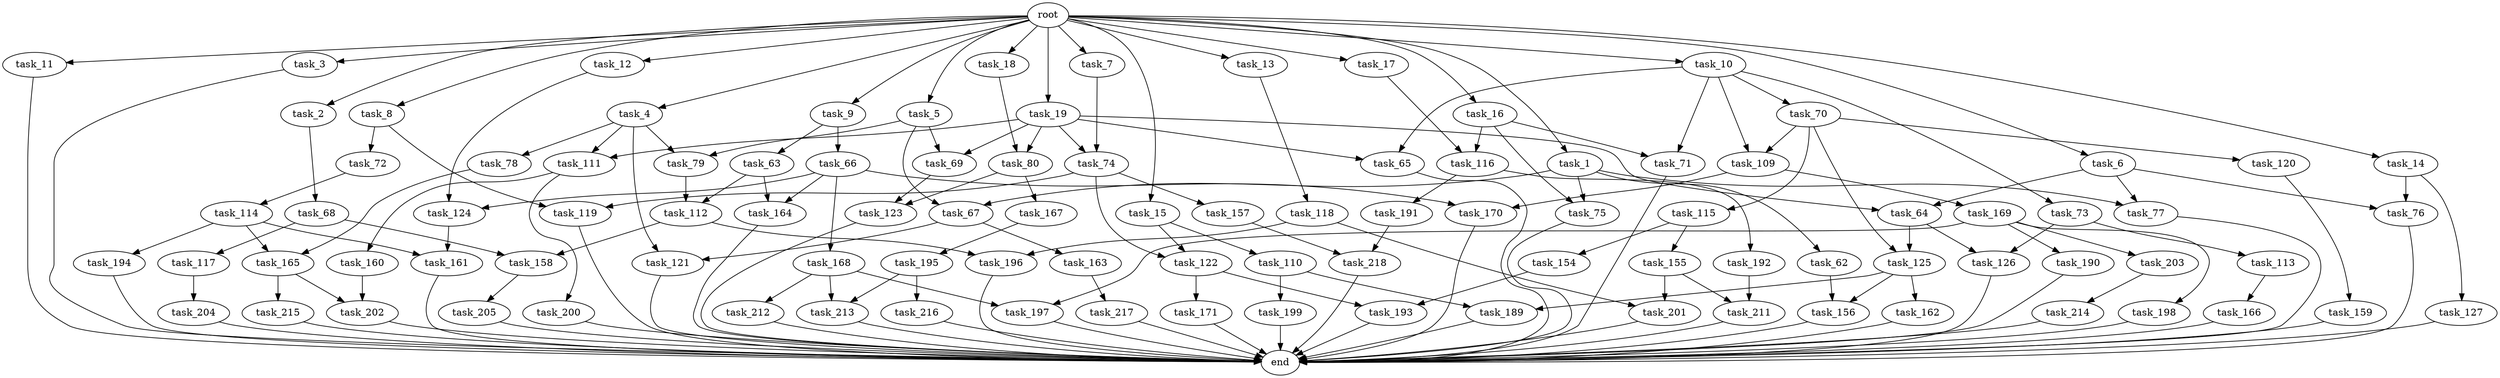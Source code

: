 digraph G {
  task_67 [size="77309411328.000000"];
  task_193 [size="6871947673.600000"];
  task_12 [size="102.400000"];
  task_201 [size="107374182400.000000"];
  task_5 [size="102.400000"];
  task_162 [size="21474836480.000000"];
  task_217 [size="30923764531.200001"];
  task_63 [size="21474836480.000000"];
  task_196 [size="24910810316.800003"];
  task_164 [size="68719476736.000000"];
  task_17 [size="102.400000"];
  task_2 [size="102.400000"];
  task_121 [size="73014444032.000000"];
  task_216 [size="69578470195.199997"];
  task_168 [size="13743895347.200001"];
  task_161 [size="34359738368.000000"];
  task_166 [size="3435973836.800000"];
  task_169 [size="21474836480.000000"];
  task_79 [size="100502234726.400009"];
  task_198 [size="69578470195.199997"];
  task_77 [size="62706522521.600006"];
  task_163 [size="42090679500.800003"];
  task_11 [size="102.400000"];
  task_71 [size="77309411328.000000"];
  task_167 [size="3435973836.800000"];
  task_15 [size="102.400000"];
  task_191 [size="21474836480.000000"];
  task_64 [size="76450417868.800003"];
  task_156 [size="91053306675.200012"];
  task_165 [size="73014444032.000000"];
  root [size="0.000000"];
  task_72 [size="21474836480.000000"];
  task_69 [size="91053306675.200012"];
  task_119 [size="35218731827.200005"];
  task_74 [size="35218731827.200005"];
  end [size="0.000000"];
  task_190 [size="69578470195.199997"];
  task_114 [size="42090679500.800003"];
  task_8 [size="102.400000"];
  task_155 [size="85899345920.000000"];
  task_18 [size="102.400000"];
  task_215 [size="3435973836.800000"];
  task_109 [size="83322365542.400009"];
  task_122 [size="99643241267.200012"];
  task_194 [size="3435973836.800000"];
  task_126 [size="15461882265.600000"];
  task_66 [size="21474836480.000000"];
  task_78 [size="30923764531.200001"];
  task_214 [size="7730941132.800000"];
  task_73 [size="69578470195.199997"];
  task_116 [size="93630287052.800003"];
  task_199 [size="69578470195.199997"];
  task_213 [size="155477816115.200012"];
  task_1 [size="102.400000"];
  task_3 [size="102.400000"];
  task_200 [size="3435973836.800000"];
  task_212 [size="85899345920.000000"];
  task_157 [size="13743895347.200001"];
  task_7 [size="102.400000"];
  task_189 [size="91053306675.200012"];
  task_75 [size="15461882265.600000"];
  task_9 [size="102.400000"];
  task_4 [size="102.400000"];
  task_111 [size="52398601011.200005"];
  task_123 [size="11166914969.600000"];
  task_117 [size="69578470195.199997"];
  task_16 [size="102.400000"];
  task_19 [size="102.400000"];
  task_159 [size="3435973836.800000"];
  task_154 [size="85899345920.000000"];
  task_6 [size="102.400000"];
  task_127 [size="3435973836.800000"];
  task_160 [size="3435973836.800000"];
  task_170 [size="35218731827.200005"];
  task_62 [size="7730941132.800000"];
  task_192 [size="21474836480.000000"];
  task_112 [size="68719476736.000000"];
  task_65 [size="91053306675.200012"];
  task_115 [size="13743895347.200001"];
  task_158 [size="73014444032.000000"];
  task_202 [size="6871947673.600000"];
  task_118 [size="13743895347.200001"];
  task_80 [size="91053306675.200012"];
  task_125 [size="21474836480.000000"];
  task_204 [size="21474836480.000000"];
  task_124 [size="27487790694.400002"];
  task_68 [size="30923764531.200001"];
  task_211 [size="93630287052.800003"];
  task_203 [size="69578470195.199997"];
  task_120 [size="13743895347.200001"];
  task_113 [size="7730941132.800000"];
  task_76 [size="58411555225.600006"];
  task_171 [size="3435973836.800000"];
  task_70 [size="69578470195.199997"];
  task_197 [size="155477816115.200012"];
  task_13 [size="102.400000"];
  task_218 [size="77309411328.000000"];
  task_10 [size="102.400000"];
  task_110 [size="85899345920.000000"];
  task_205 [size="21474836480.000000"];
  task_195 [size="7730941132.800000"];
  task_14 [size="102.400000"];

  task_67 -> task_121 [size="411041792.000000"];
  task_67 -> task_163 [size="411041792.000000"];
  task_193 -> end [size="1.000000"];
  task_12 -> task_124 [size="134217728.000000"];
  task_201 -> end [size="1.000000"];
  task_5 -> task_67 [size="679477248.000000"];
  task_5 -> task_79 [size="679477248.000000"];
  task_5 -> task_69 [size="679477248.000000"];
  task_162 -> end [size="1.000000"];
  task_217 -> end [size="1.000000"];
  task_63 -> task_112 [size="536870912.000000"];
  task_63 -> task_164 [size="536870912.000000"];
  task_196 -> end [size="1.000000"];
  task_164 -> end [size="1.000000"];
  task_17 -> task_116 [size="838860800.000000"];
  task_2 -> task_68 [size="301989888.000000"];
  task_121 -> end [size="1.000000"];
  task_216 -> end [size="1.000000"];
  task_168 -> task_197 [size="838860800.000000"];
  task_168 -> task_212 [size="838860800.000000"];
  task_168 -> task_213 [size="838860800.000000"];
  task_161 -> end [size="1.000000"];
  task_166 -> end [size="1.000000"];
  task_169 -> task_197 [size="679477248.000000"];
  task_169 -> task_190 [size="679477248.000000"];
  task_169 -> task_203 [size="679477248.000000"];
  task_169 -> task_198 [size="679477248.000000"];
  task_79 -> task_112 [size="134217728.000000"];
  task_198 -> end [size="1.000000"];
  task_77 -> end [size="1.000000"];
  task_163 -> task_217 [size="301989888.000000"];
  task_11 -> end [size="1.000000"];
  task_71 -> end [size="1.000000"];
  task_167 -> task_195 [size="75497472.000000"];
  task_15 -> task_110 [size="838860800.000000"];
  task_15 -> task_122 [size="838860800.000000"];
  task_191 -> task_218 [size="679477248.000000"];
  task_64 -> task_125 [size="75497472.000000"];
  task_64 -> task_126 [size="75497472.000000"];
  task_156 -> end [size="1.000000"];
  task_165 -> task_215 [size="33554432.000000"];
  task_165 -> task_202 [size="33554432.000000"];
  root -> task_7 [size="1.000000"];
  root -> task_8 [size="1.000000"];
  root -> task_12 [size="1.000000"];
  root -> task_18 [size="1.000000"];
  root -> task_1 [size="1.000000"];
  root -> task_3 [size="1.000000"];
  root -> task_16 [size="1.000000"];
  root -> task_19 [size="1.000000"];
  root -> task_5 [size="1.000000"];
  root -> task_10 [size="1.000000"];
  root -> task_6 [size="1.000000"];
  root -> task_17 [size="1.000000"];
  root -> task_9 [size="1.000000"];
  root -> task_11 [size="1.000000"];
  root -> task_4 [size="1.000000"];
  root -> task_13 [size="1.000000"];
  root -> task_2 [size="1.000000"];
  root -> task_14 [size="1.000000"];
  root -> task_15 [size="1.000000"];
  task_72 -> task_114 [size="411041792.000000"];
  task_69 -> task_123 [size="75497472.000000"];
  task_119 -> end [size="1.000000"];
  task_74 -> task_119 [size="134217728.000000"];
  task_74 -> task_122 [size="134217728.000000"];
  task_74 -> task_157 [size="134217728.000000"];
  task_190 -> end [size="1.000000"];
  task_114 -> task_161 [size="33554432.000000"];
  task_114 -> task_194 [size="33554432.000000"];
  task_114 -> task_165 [size="33554432.000000"];
  task_8 -> task_119 [size="209715200.000000"];
  task_8 -> task_72 [size="209715200.000000"];
  task_155 -> task_201 [size="838860800.000000"];
  task_155 -> task_211 [size="838860800.000000"];
  task_18 -> task_80 [size="679477248.000000"];
  task_215 -> end [size="1.000000"];
  task_109 -> task_169 [size="209715200.000000"];
  task_109 -> task_170 [size="209715200.000000"];
  task_122 -> task_193 [size="33554432.000000"];
  task_122 -> task_171 [size="33554432.000000"];
  task_194 -> end [size="1.000000"];
  task_126 -> end [size="1.000000"];
  task_66 -> task_124 [size="134217728.000000"];
  task_66 -> task_168 [size="134217728.000000"];
  task_66 -> task_164 [size="134217728.000000"];
  task_66 -> task_170 [size="134217728.000000"];
  task_78 -> task_165 [size="679477248.000000"];
  task_214 -> end [size="1.000000"];
  task_73 -> task_126 [size="75497472.000000"];
  task_73 -> task_113 [size="75497472.000000"];
  task_116 -> task_191 [size="209715200.000000"];
  task_116 -> task_192 [size="209715200.000000"];
  task_199 -> end [size="1.000000"];
  task_213 -> end [size="1.000000"];
  task_1 -> task_67 [size="75497472.000000"];
  task_1 -> task_75 [size="75497472.000000"];
  task_1 -> task_62 [size="75497472.000000"];
  task_1 -> task_77 [size="75497472.000000"];
  task_3 -> end [size="1.000000"];
  task_200 -> end [size="1.000000"];
  task_212 -> end [size="1.000000"];
  task_157 -> task_218 [size="75497472.000000"];
  task_7 -> task_74 [size="134217728.000000"];
  task_189 -> end [size="1.000000"];
  task_75 -> end [size="1.000000"];
  task_9 -> task_63 [size="209715200.000000"];
  task_9 -> task_66 [size="209715200.000000"];
  task_4 -> task_79 [size="301989888.000000"];
  task_4 -> task_111 [size="301989888.000000"];
  task_4 -> task_121 [size="301989888.000000"];
  task_4 -> task_78 [size="301989888.000000"];
  task_111 -> task_160 [size="33554432.000000"];
  task_111 -> task_200 [size="33554432.000000"];
  task_123 -> end [size="1.000000"];
  task_117 -> task_204 [size="209715200.000000"];
  task_16 -> task_116 [size="75497472.000000"];
  task_16 -> task_75 [size="75497472.000000"];
  task_16 -> task_71 [size="75497472.000000"];
  task_19 -> task_65 [size="209715200.000000"];
  task_19 -> task_69 [size="209715200.000000"];
  task_19 -> task_64 [size="209715200.000000"];
  task_19 -> task_80 [size="209715200.000000"];
  task_19 -> task_111 [size="209715200.000000"];
  task_19 -> task_74 [size="209715200.000000"];
  task_159 -> end [size="1.000000"];
  task_154 -> task_193 [size="33554432.000000"];
  task_6 -> task_64 [size="536870912.000000"];
  task_6 -> task_76 [size="536870912.000000"];
  task_6 -> task_77 [size="536870912.000000"];
  task_127 -> end [size="1.000000"];
  task_160 -> task_202 [size="33554432.000000"];
  task_170 -> end [size="1.000000"];
  task_62 -> task_156 [size="679477248.000000"];
  task_192 -> task_211 [size="75497472.000000"];
  task_112 -> task_196 [size="33554432.000000"];
  task_112 -> task_158 [size="33554432.000000"];
  task_65 -> end [size="1.000000"];
  task_115 -> task_154 [size="838860800.000000"];
  task_115 -> task_155 [size="838860800.000000"];
  task_158 -> task_205 [size="209715200.000000"];
  task_202 -> end [size="1.000000"];
  task_118 -> task_196 [size="209715200.000000"];
  task_118 -> task_201 [size="209715200.000000"];
  task_80 -> task_123 [size="33554432.000000"];
  task_80 -> task_167 [size="33554432.000000"];
  task_125 -> task_156 [size="209715200.000000"];
  task_125 -> task_189 [size="209715200.000000"];
  task_125 -> task_162 [size="209715200.000000"];
  task_204 -> end [size="1.000000"];
  task_124 -> task_161 [size="301989888.000000"];
  task_68 -> task_117 [size="679477248.000000"];
  task_68 -> task_158 [size="679477248.000000"];
  task_211 -> end [size="1.000000"];
  task_203 -> task_214 [size="75497472.000000"];
  task_120 -> task_159 [size="33554432.000000"];
  task_113 -> task_166 [size="33554432.000000"];
  task_76 -> end [size="1.000000"];
  task_171 -> end [size="1.000000"];
  task_70 -> task_109 [size="134217728.000000"];
  task_70 -> task_115 [size="134217728.000000"];
  task_70 -> task_125 [size="134217728.000000"];
  task_70 -> task_120 [size="134217728.000000"];
  task_197 -> end [size="1.000000"];
  task_13 -> task_118 [size="134217728.000000"];
  task_218 -> end [size="1.000000"];
  task_10 -> task_109 [size="679477248.000000"];
  task_10 -> task_65 [size="679477248.000000"];
  task_10 -> task_70 [size="679477248.000000"];
  task_10 -> task_73 [size="679477248.000000"];
  task_10 -> task_71 [size="679477248.000000"];
  task_110 -> task_199 [size="679477248.000000"];
  task_110 -> task_189 [size="679477248.000000"];
  task_205 -> end [size="1.000000"];
  task_195 -> task_216 [size="679477248.000000"];
  task_195 -> task_213 [size="679477248.000000"];
  task_14 -> task_76 [size="33554432.000000"];
  task_14 -> task_127 [size="33554432.000000"];
}

